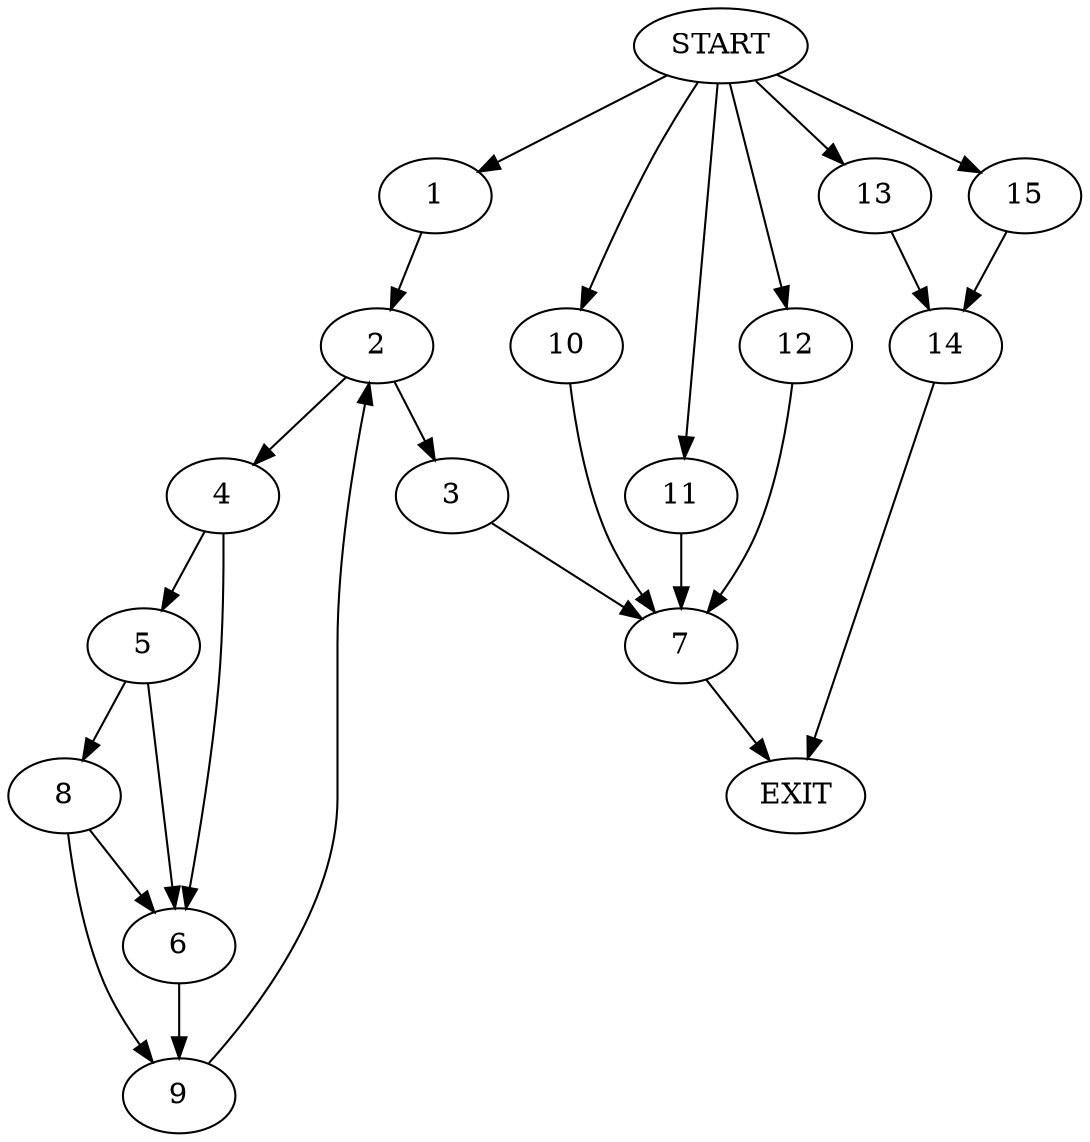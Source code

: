 digraph {
0 [label="START"]
16 [label="EXIT"]
0 -> 1
1 -> 2
2 -> 3
2 -> 4
4 -> 5
4 -> 6
3 -> 7
5 -> 6
5 -> 8
6 -> 9
8 -> 6
8 -> 9
9 -> 2
7 -> 16
0 -> 10
10 -> 7
0 -> 11
11 -> 7
0 -> 12
12 -> 7
0 -> 13
13 -> 14
14 -> 16
0 -> 15
15 -> 14
}
